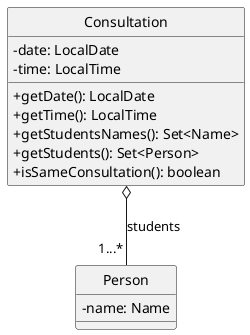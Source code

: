 @startuml
hide circle
skinparam classAttributeIconSize 0

Class Consultation {
    -date: LocalDate
    -time: LocalTime
    +getDate(): LocalDate
    +getTime(): LocalTime
    +getStudentsNames(): Set<Name>
    +getStudents(): Set<Person>
    +isSameConsultation(): boolean
}

Class Person {
    -name: Name
}

Consultation o-- "1...*" Person : students
@enduml
